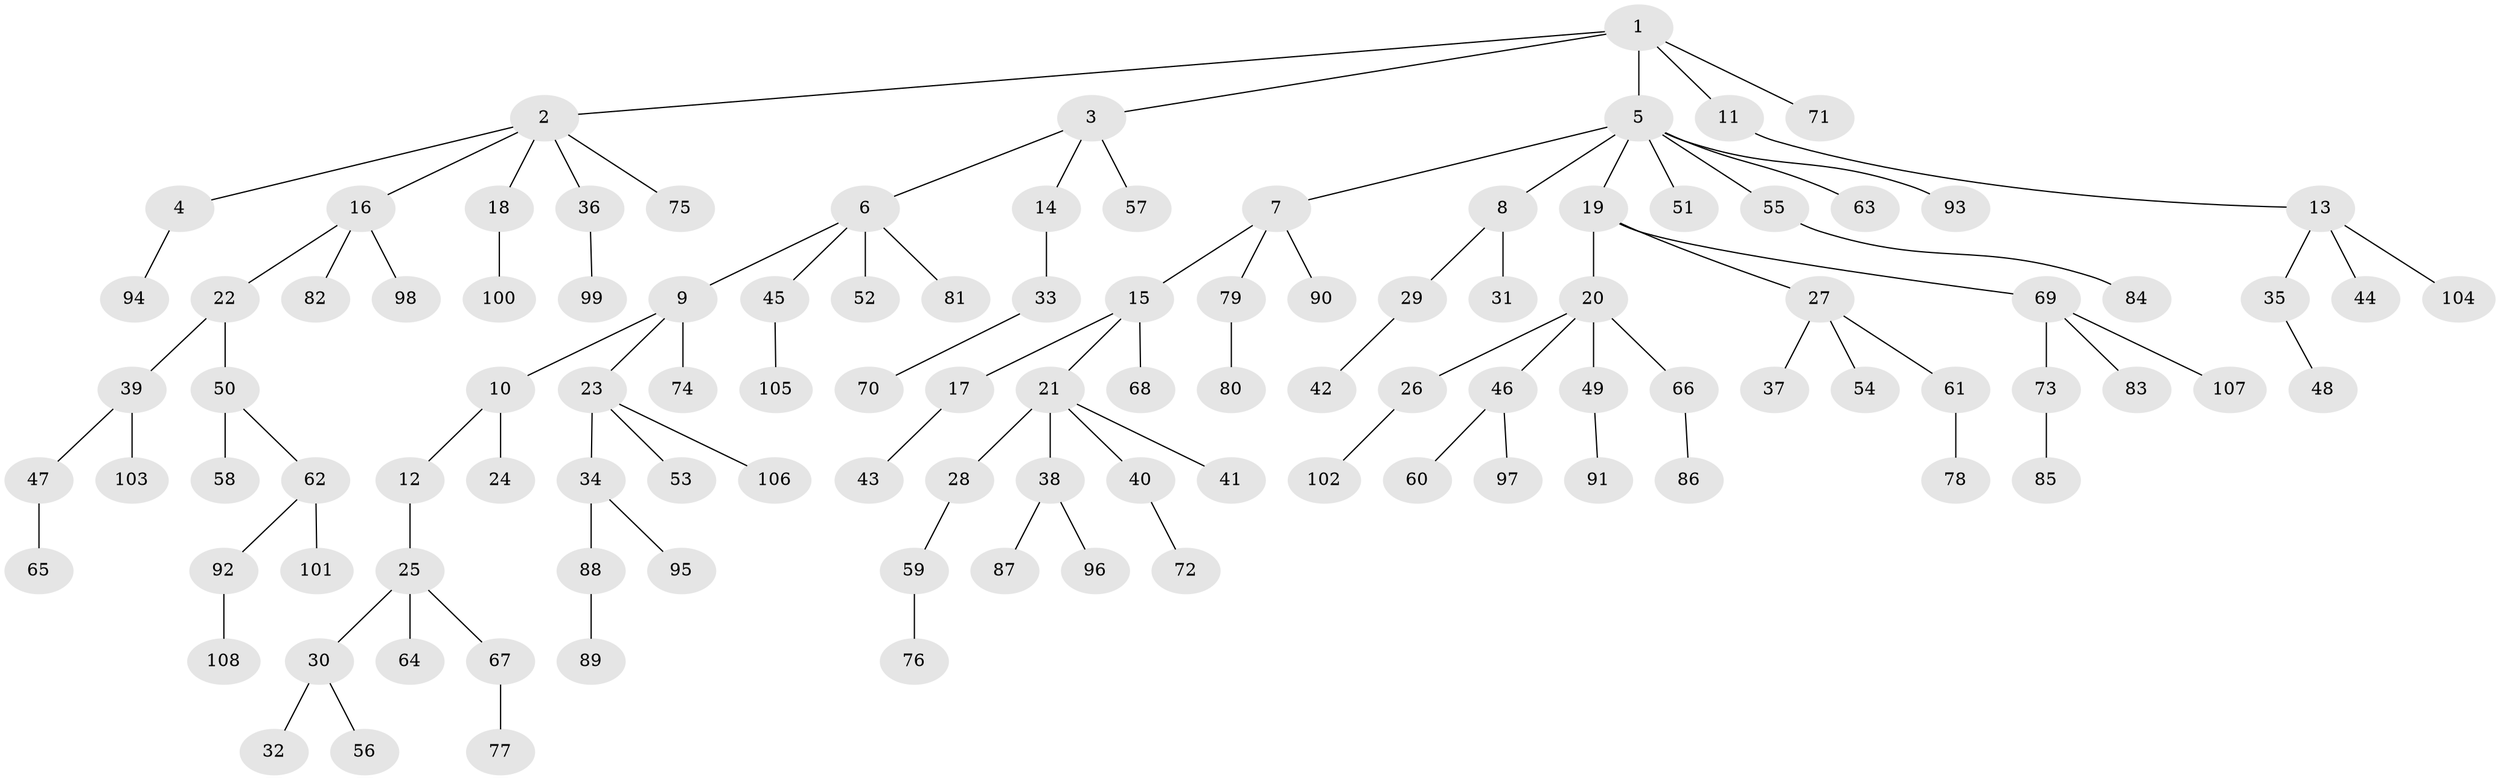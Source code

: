 // coarse degree distribution, {7: 0.04411764705882353, 5: 0.029411764705882353, 1: 0.5882352941176471, 3: 0.1323529411764706, 2: 0.16176470588235295, 4: 0.029411764705882353, 6: 0.014705882352941176}
// Generated by graph-tools (version 1.1) at 2025/42/03/06/25 10:42:05]
// undirected, 108 vertices, 107 edges
graph export_dot {
graph [start="1"]
  node [color=gray90,style=filled];
  1;
  2;
  3;
  4;
  5;
  6;
  7;
  8;
  9;
  10;
  11;
  12;
  13;
  14;
  15;
  16;
  17;
  18;
  19;
  20;
  21;
  22;
  23;
  24;
  25;
  26;
  27;
  28;
  29;
  30;
  31;
  32;
  33;
  34;
  35;
  36;
  37;
  38;
  39;
  40;
  41;
  42;
  43;
  44;
  45;
  46;
  47;
  48;
  49;
  50;
  51;
  52;
  53;
  54;
  55;
  56;
  57;
  58;
  59;
  60;
  61;
  62;
  63;
  64;
  65;
  66;
  67;
  68;
  69;
  70;
  71;
  72;
  73;
  74;
  75;
  76;
  77;
  78;
  79;
  80;
  81;
  82;
  83;
  84;
  85;
  86;
  87;
  88;
  89;
  90;
  91;
  92;
  93;
  94;
  95;
  96;
  97;
  98;
  99;
  100;
  101;
  102;
  103;
  104;
  105;
  106;
  107;
  108;
  1 -- 2;
  1 -- 3;
  1 -- 5;
  1 -- 11;
  1 -- 71;
  2 -- 4;
  2 -- 16;
  2 -- 18;
  2 -- 36;
  2 -- 75;
  3 -- 6;
  3 -- 14;
  3 -- 57;
  4 -- 94;
  5 -- 7;
  5 -- 8;
  5 -- 19;
  5 -- 51;
  5 -- 55;
  5 -- 63;
  5 -- 93;
  6 -- 9;
  6 -- 45;
  6 -- 52;
  6 -- 81;
  7 -- 15;
  7 -- 79;
  7 -- 90;
  8 -- 29;
  8 -- 31;
  9 -- 10;
  9 -- 23;
  9 -- 74;
  10 -- 12;
  10 -- 24;
  11 -- 13;
  12 -- 25;
  13 -- 35;
  13 -- 44;
  13 -- 104;
  14 -- 33;
  15 -- 17;
  15 -- 21;
  15 -- 68;
  16 -- 22;
  16 -- 82;
  16 -- 98;
  17 -- 43;
  18 -- 100;
  19 -- 20;
  19 -- 27;
  19 -- 69;
  20 -- 26;
  20 -- 46;
  20 -- 49;
  20 -- 66;
  21 -- 28;
  21 -- 38;
  21 -- 40;
  21 -- 41;
  22 -- 39;
  22 -- 50;
  23 -- 34;
  23 -- 53;
  23 -- 106;
  25 -- 30;
  25 -- 64;
  25 -- 67;
  26 -- 102;
  27 -- 37;
  27 -- 54;
  27 -- 61;
  28 -- 59;
  29 -- 42;
  30 -- 32;
  30 -- 56;
  33 -- 70;
  34 -- 88;
  34 -- 95;
  35 -- 48;
  36 -- 99;
  38 -- 87;
  38 -- 96;
  39 -- 47;
  39 -- 103;
  40 -- 72;
  45 -- 105;
  46 -- 60;
  46 -- 97;
  47 -- 65;
  49 -- 91;
  50 -- 58;
  50 -- 62;
  55 -- 84;
  59 -- 76;
  61 -- 78;
  62 -- 92;
  62 -- 101;
  66 -- 86;
  67 -- 77;
  69 -- 73;
  69 -- 83;
  69 -- 107;
  73 -- 85;
  79 -- 80;
  88 -- 89;
  92 -- 108;
}
